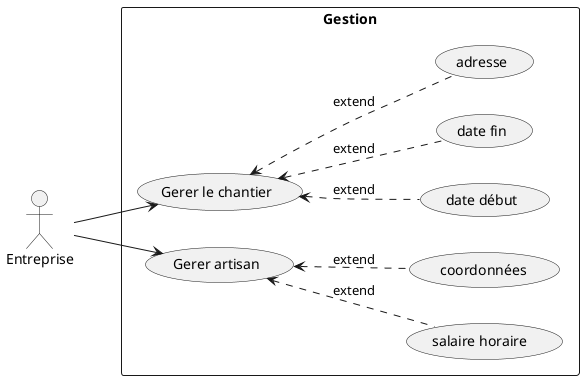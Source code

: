 @startuml
left to right direction
:Entreprise: as entreprise 

rectangle Gestion {
usecase "Gerer le chantier" as GCH
usecase "date début" as MDDCH
usecase "date fin" as MDFCH
usecase "adresse" as MADCH

usecase "Gerer artisan" as GART 
usecase "salaire horaire " as GARTS 
usecase " coordonnées" as GARTC
}
entreprise --> GCH

GCH  <.. MDDCH : extend
GCH  <.. MDFCH : extend
GCH  <.. MADCH : extend

entreprise --> GART

GART <.. GARTS : extend 
GART <.. GARTC : extend 

@enduml
